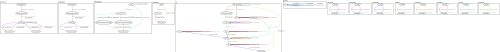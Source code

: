 @startuml
scale 500 width
package BatteryDrainer {
    usecase "(0) use_battery" as BatteryDrainer_use_battery
    usecase "(1) use_battery-1-5789cc21" as BatteryDrainer_use_battery_1_5789cc21
    usecase "(2) use_battery-1-c00ac01e" as BatteryDrainer_use_battery_1_c00ac01e
    usecase "(3) use_battery-first-exec" as BatteryDrainer_use_battery_first_exec
    usecase "(4) use_battery-first-exec-0-766fa6e4" as BatteryDrainer_use_battery_first_exec_0_766fa6e4
    BatteryDrainer_use_battery -[#0048cc]-> BatteryDrainer_use_battery_1_c00ac01e : ⏬battery_percent=(battery_percent - 1)  \n\
💂(battery_percent > 0)  \n\
🔗ros_time_rate.my_timer_on_receive  \n\

    BatteryDrainer_use_battery_1_c00ac01e -[#cc0057]-> BatteryDrainer_use_battery : ⏬topic_level_msg.ros_fields__data=(battery_percent)  \n\
topic_level_msg.valid=(True)  \n\
🔗topic_level_msg_on_send  \n\

    BatteryDrainer_use_battery -[#bd00cc]-> BatteryDrainer_use_battery_1_5789cc21 : ⏬battery_percent=(100)  \n\
🔗topic_charge_msg_on_receive  \n\

    BatteryDrainer_use_battery_1_5789cc21 -[#cc0057]-> BatteryDrainer_use_battery : ⏬topic_level_msg.ros_fields__data=(battery_percent)  \n\
topic_level_msg.valid=(True)  \n\
🔗topic_level_msg_on_send  \n\

    BatteryDrainer_use_battery -[#0048cc]-> BatteryDrainer_use_battery : 💂(True ∧ ¬(battery_percent > 0))  \n\
🔗ros_time_rate.my_timer_on_receive  \n\

    BatteryDrainer_use_battery_first_exec -[#cc002b]-> BatteryDrainer_use_battery_first_exec_0_766fa6e4 : 🔗use_battery-first-exec-use_battery-766fa6e4  \n\

    BatteryDrainer_use_battery_first_exec_0_766fa6e4 -[#cc0057]-> BatteryDrainer_use_battery : ⏬topic_level_msg.ros_fields__data=(battery_percent)  \n\
topic_level_msg.valid=(True)  \n\
🔗topic_level_msg_on_send  \n\

}
package BatteryManager {
    usecase "(0) check_battery" as BatteryManager_check_battery
    usecase "(1) check_battery-1-5025d146" as BatteryManager_check_battery_1_5025d146
    usecase "(2) check_battery-first-exec" as BatteryManager_check_battery_first_exec
    usecase "(3) check_battery-first-exec-0-a449c803" as BatteryManager_check_battery_first_exec_0_a449c803
    BatteryManager_check_battery -[#cc0083]-> BatteryManager_check_battery_1_5025d146 : ⏬battery_alarm=(topic_level_msg.ros_fields__data < 30)  \n\
🔗topic_level_msg_on_receive  \n\

    BatteryManager_check_battery_1_5025d146 -[#9100cc]-> BatteryManager_check_battery : ⏬topic_alarm_msg.ros_fields__data=(battery_alarm)  \n\
topic_alarm_msg.valid=(True)  \n\
🔗topic_alarm_msg_on_send  \n\

    BatteryManager_check_battery_first_exec -[#00cc1d]-> BatteryManager_check_battery_first_exec_0_a449c803 : 🔗check_battery-first-exec-check_battery-a449c803  \n\

    BatteryManager_check_battery_first_exec_0_a449c803 -[#9100cc]-> BatteryManager_check_battery : ⏬topic_alarm_msg.ros_fields__data=(battery_alarm)  \n\
topic_alarm_msg.valid=(True)  \n\
🔗topic_alarm_msg_on_send  \n\

}
package 1000_TopicCondition {
    usecase "(0) initial" as 1000_TopicCondition_initial
    usecase "(1) initial_5eebea38_0_after_if" as 1000_TopicCondition_initial_5eebea38_0_after_if
    usecase "(2) initial_5eebea38_0_before_if" as 1000_TopicCondition_initial_5eebea38_0_before_if
    usecase "(3) initial_5eebea38_0_before_if-0-5eebea38-860ebf50-0" as 1000_TopicCondition_initial_5eebea38_0_before_if_0_5eebea38_860ebf50_0
    usecase "(4) initial_5eebea38_0_before_if-0-5eebea38-860ebf50-1" as 1000_TopicCondition_initial_5eebea38_0_before_if_0_5eebea38_860ebf50_1
    1000_TopicCondition_initial -[#6600cc]-> 1000_TopicCondition_initial : ⏬last_msg=(topic_alarm_msg.ros_fields__data)  \n\
🔗topic_alarm_msg_on_receive  \n\

    1000_TopicCondition_initial -[#ccae00]-> 1000_TopicCondition_initial_5eebea38_0_before_if : 🔗bt_1000_tick_on_receive  \n\

    1000_TopicCondition_initial_5eebea38_0_before_if -[#00cccc]-> 1000_TopicCondition_initial_5eebea38_0_before_if_0_5eebea38_860ebf50_0 : 💂(last_msg)  \n\
🔗initial_5eebea38_0_before_if-initial_5eebea38_0_after_if-5eebea38-860ebf50-0  \n\

    1000_TopicCondition_initial_5eebea38_0_before_if_0_5eebea38_860ebf50_0 -[#cc8300]-> 1000_TopicCondition_initial_5eebea38_0_after_if : ⏬bt_1000_success.valid=(True)  \n\
🔗bt_1000_success_on_send  \n\

    1000_TopicCondition_initial_5eebea38_0_before_if -[#00a0cc]-> 1000_TopicCondition_initial_5eebea38_0_before_if_0_5eebea38_860ebf50_1 : 💂(True ∧ ¬(last_msg))  \n\
🔗initial_5eebea38_0_before_if-initial_5eebea38_0_after_if-5eebea38-860ebf50-1  \n\

    1000_TopicCondition_initial_5eebea38_0_before_if_0_5eebea38_860ebf50_1 -[#cc2b00]-> 1000_TopicCondition_initial_5eebea38_0_after_if : ⏬bt_1000_failure.valid=(True)  \n\
🔗bt_1000_failure_on_send  \n\

    1000_TopicCondition_initial_5eebea38_0_after_if -[#00cca0]-> 1000_TopicCondition_initial : 🔗initial-initial-5eebea38  \n\

}
package 1001_TopicAction {
    usecase "(0) initial" as 1001_TopicAction_initial
    usecase "(1) initial-0-dd921629" as 1001_TopicAction_initial_0_dd921629
    usecase "(2) initial-1-dd921629" as 1001_TopicAction_initial_1_dd921629
    1001_TopicAction_initial -[#3acc00]-> 1001_TopicAction_initial_0_dd921629 : 🔗bt_1001_tick_on_receive  \n\

    1001_TopicAction_initial_0_dd921629 -[#cc00ae]-> 1001_TopicAction_initial_1_dd921629 : ⏬topic_charge_msg.valid=(True)  \n\
🔗topic_charge_msg_on_send  \n\

    1001_TopicAction_initial_1_dd921629 -[#66cc00]-> 1001_TopicAction_initial : ⏬bt_1001_success.valid=(True)  \n\
🔗bt_1001_success_on_send  \n\

}
package bt {
    usecase "(0) 1000_TopicCondition" as bt_1000_TopicCondition
    usecase "(1) 1000_TopicCondition-0-28dfb6ec" as bt_1000_TopicCondition_0_28dfb6ec
    usecase "(2) 1001_TopicAction" as bt_1001_TopicAction
    usecase "(3) failure" as bt_failure
    usecase "(4) running" as bt_running
    usecase "(5) success" as bt_success
    usecase "(6) tick" as bt_tick
    usecase "(7) tick-0-c82a22b7" as bt_tick_0_c82a22b7
    usecase "(8) wait_for_tick" as bt_wait_for_tick
    bt_tick -[#3a00cc]-> bt_tick_0_c82a22b7 : 🔗tick-1000_TopicCondition-c82a22b7  \n\

    bt_tick_0_c82a22b7 -[#bdcc00]-> bt_1000_TopicCondition : ⏬bt_1000_tick.valid=(True)  \n\
🔗bt_1000_tick_on_send  \n\

    bt_success -[#0e00cc]-> bt_wait_for_tick : 🔗success-wait_for_tick-2f2fb40b  \n\

    bt_failure -[#00cc48]-> bt_wait_for_tick : 🔗failure-wait_for_tick-db319117  \n\

    bt_running -[#001dcc]-> bt_wait_for_tick : 🔗running-wait_for_tick-ec2688c1  \n\

    bt_1000_TopicCondition -[#cc0000]-> bt_failure : 🔗bt_1000_failure_on_receive  \n\

    bt_1000_TopicCondition -[#cc5700]-> bt_1000_TopicCondition_0_28dfb6ec : 🔗bt_1000_success_on_receive  \n\

    bt_1000_TopicCondition_0_28dfb6ec -[#0ecc00]-> bt_1001_TopicAction : ⏬bt_1001_tick.valid=(True)  \n\
🔗bt_1001_tick_on_send  \n\

    bt_1001_TopicAction -[#91cc00]-> bt_success : 🔗bt_1001_success_on_receive  \n\

    bt_wait_for_tick -[#0074cc]-> bt_tick : 🔗ros_time_rate.bt_tick_on_receive  \n\

    bt_tick -[#91cc00]-> bt_tick : 🔗bt_1001_success_on_receive  \n\

    bt_tick -[#cc5700]-> bt_tick : 🔗bt_1000_success_on_receive  \n\

    bt_tick -[#0074cc]-> bt_tick : 🔗ros_time_rate.bt_tick_on_receive  \n\

    bt_tick -[#cc0000]-> bt_tick : 🔗bt_1000_failure_on_receive  \n\

    bt_success -[#91cc00]-> bt_success : 🔗bt_1001_success_on_receive  \n\

    bt_success -[#cc5700]-> bt_success : 🔗bt_1000_success_on_receive  \n\

    bt_success -[#0074cc]-> bt_success : 🔗ros_time_rate.bt_tick_on_receive  \n\

    bt_success -[#cc0000]-> bt_success : 🔗bt_1000_failure_on_receive  \n\

    bt_failure -[#91cc00]-> bt_failure : 🔗bt_1001_success_on_receive  \n\

    bt_failure -[#cc5700]-> bt_failure : 🔗bt_1000_success_on_receive  \n\

    bt_failure -[#0074cc]-> bt_failure : 🔗ros_time_rate.bt_tick_on_receive  \n\

    bt_failure -[#cc0000]-> bt_failure : 🔗bt_1000_failure_on_receive  \n\

    bt_running -[#91cc00]-> bt_running : 🔗bt_1001_success_on_receive  \n\

    bt_running -[#cc5700]-> bt_running : 🔗bt_1000_success_on_receive  \n\

    bt_running -[#0074cc]-> bt_running : 🔗ros_time_rate.bt_tick_on_receive  \n\

    bt_running -[#cc0000]-> bt_running : 🔗bt_1000_failure_on_receive  \n\

    bt_1000_TopicCondition -[#91cc00]-> bt_1000_TopicCondition : 🔗bt_1001_success_on_receive  \n\

    bt_1000_TopicCondition -[#0074cc]-> bt_1000_TopicCondition : 🔗ros_time_rate.bt_tick_on_receive  \n\

    bt_1001_TopicAction -[#cc5700]-> bt_1001_TopicAction : 🔗bt_1000_success_on_receive  \n\

    bt_1001_TopicAction -[#0074cc]-> bt_1001_TopicAction : 🔗ros_time_rate.bt_tick_on_receive  \n\

    bt_1001_TopicAction -[#cc0000]-> bt_1001_TopicAction : 🔗bt_1000_failure_on_receive  \n\

    bt_wait_for_tick -[#91cc00]-> bt_wait_for_tick : 🔗bt_1001_success_on_receive  \n\

    bt_wait_for_tick -[#cc5700]-> bt_wait_for_tick : 🔗bt_1000_success_on_receive  \n\

    bt_wait_for_tick -[#cc0000]-> bt_wait_for_tick : 🔗bt_1000_failure_on_receive  \n\

}
package global_timer {
    usecase "(0) loc" as global_timer_loc
    global_timer_loc -[#00cc74]-> global_timer_loc : ⏬t=(t + 1)  \n\
my_timer_needed=(t % 1 = 0)  \n\
bt_tick_needed=(t % 1 = 0)  \n\
💂(t < 100 ∧ ¬(my_timer_needed) ∧ ¬(bt_tick_needed))  \n\
🔗global_timer_tick  \n\

    global_timer_loc -[#0048cc]-> global_timer_loc : ⏬my_timer_needed=(False)  \n\
💂(my_timer_needed)  \n\
🔗ros_time_rate.my_timer_on_receive  \n\

    global_timer_loc -[#0074cc]-> global_timer_loc : ⏬bt_tick_needed=(False)  \n\
💂(bt_tick_needed)  \n\
🔗ros_time_rate.bt_tick_on_receive  \n\

}
package topic_level_msg {
    usecase "(0) received" as topic_level_msg_received
    usecase "(1) waiting" as topic_level_msg_waiting
    topic_level_msg_waiting -[#0048cc]-> topic_level_msg_waiting : 🔗global_timer_enable  \n\

    topic_level_msg_waiting -[#cc0057]-> topic_level_msg_received : 🔗topic_level_msg_on_send  \n\

    topic_level_msg_received -[#cc0083]-> topic_level_msg_waiting : 🔗topic_level_msg_on_receive  \n\

}
package topic_charge_msg {
    usecase "(0) received" as topic_charge_msg_received
    usecase "(1) waiting" as topic_charge_msg_waiting
    topic_charge_msg_waiting -[#0048cc]-> topic_charge_msg_waiting : 🔗global_timer_enable  \n\

    topic_charge_msg_waiting -[#cc00ae]-> topic_charge_msg_received : 🔗topic_charge_msg_on_send  \n\

    topic_charge_msg_received -[#bd00cc]-> topic_charge_msg_waiting : 🔗topic_charge_msg_on_receive  \n\

}
package topic_alarm_msg {
    usecase "(0) received" as topic_alarm_msg_received
    usecase "(1) waiting" as topic_alarm_msg_waiting
    topic_alarm_msg_waiting -[#0048cc]-> topic_alarm_msg_waiting : 🔗global_timer_enable  \n\

    topic_alarm_msg_waiting -[#9100cc]-> topic_alarm_msg_received : 🔗topic_alarm_msg_on_send  \n\

    topic_alarm_msg_received -[#6600cc]-> topic_alarm_msg_waiting : 🔗topic_alarm_msg_on_receive  \n\

}
package bt_1000_tick {
    usecase "(0) received" as bt_1000_tick_received
    usecase "(1) waiting" as bt_1000_tick_waiting
    bt_1000_tick_waiting -[#0048cc]-> bt_1000_tick_waiting : 🔗global_timer_enable  \n\

    bt_1000_tick_waiting -[#bdcc00]-> bt_1000_tick_received : 🔗bt_1000_tick_on_send  \n\

    bt_1000_tick_received -[#ccae00]-> bt_1000_tick_waiting : 🔗bt_1000_tick_on_receive  \n\

}
package bt_1000_success {
    usecase "(0) received" as bt_1000_success_received
    usecase "(1) waiting" as bt_1000_success_waiting
    bt_1000_success_waiting -[#0048cc]-> bt_1000_success_waiting : 🔗global_timer_enable  \n\

    bt_1000_success_waiting -[#cc8300]-> bt_1000_success_received : 🔗bt_1000_success_on_send  \n\

    bt_1000_success_received -[#cc5700]-> bt_1000_success_waiting : 🔗bt_1000_success_on_receive  \n\

}
package bt_1000_failure {
    usecase "(0) received" as bt_1000_failure_received
    usecase "(1) waiting" as bt_1000_failure_waiting
    bt_1000_failure_waiting -[#0048cc]-> bt_1000_failure_waiting : 🔗global_timer_enable  \n\

    bt_1000_failure_waiting -[#cc2b00]-> bt_1000_failure_received : 🔗bt_1000_failure_on_send  \n\

    bt_1000_failure_received -[#cc0000]-> bt_1000_failure_waiting : 🔗bt_1000_failure_on_receive  \n\

}
package bt_1001_tick {
    usecase "(0) received" as bt_1001_tick_received
    usecase "(1) waiting" as bt_1001_tick_waiting
    bt_1001_tick_waiting -[#0048cc]-> bt_1001_tick_waiting : 🔗global_timer_enable  \n\

    bt_1001_tick_waiting -[#0ecc00]-> bt_1001_tick_received : 🔗bt_1001_tick_on_send  \n\

    bt_1001_tick_received -[#3acc00]-> bt_1001_tick_waiting : 🔗bt_1001_tick_on_receive  \n\

}
package bt_1001_success {
    usecase "(0) received" as bt_1001_success_received
    usecase "(1) waiting" as bt_1001_success_waiting
    bt_1001_success_waiting -[#0048cc]-> bt_1001_success_waiting : 🔗global_timer_enable  \n\

    bt_1001_success_waiting -[#66cc00]-> bt_1001_success_received : 🔗bt_1001_success_on_send  \n\

    bt_1001_success_received -[#91cc00]-> bt_1001_success_waiting : 🔗bt_1001_success_on_receive  \n\

}
